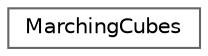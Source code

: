 digraph "Graphical Class Hierarchy"
{
 // LATEX_PDF_SIZE
  bgcolor="transparent";
  edge [fontname=Helvetica,fontsize=10,labelfontname=Helvetica,labelfontsize=10];
  node [fontname=Helvetica,fontsize=10,shape=box,height=0.2,width=0.4];
  rankdir="LR";
  Node0 [id="Node000000",label="MarchingCubes",height=0.2,width=0.4,color="grey40", fillcolor="white", style="filled",URL="$class_marching_cubes.html",tooltip=" "];
}
